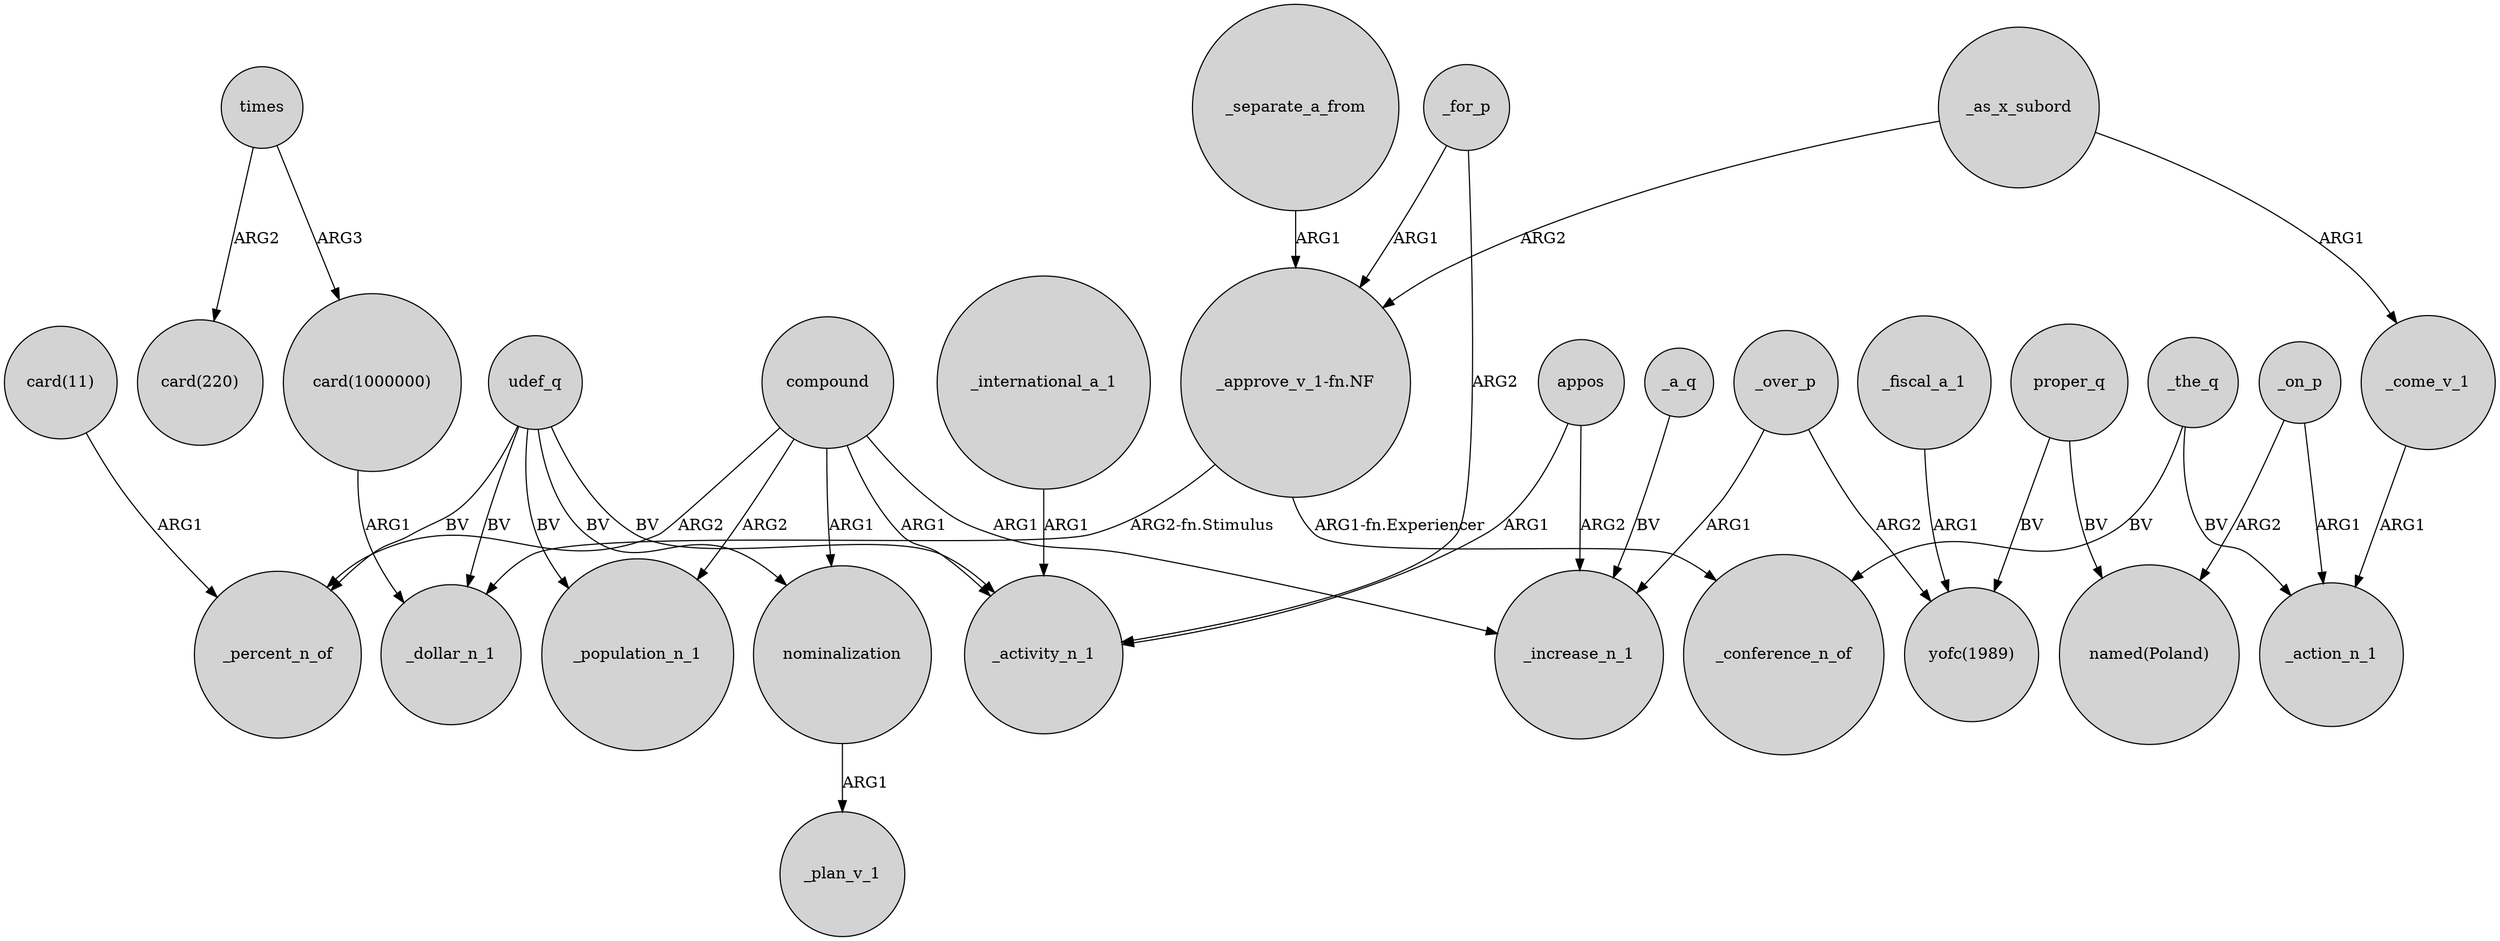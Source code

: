 digraph {
	node [shape=circle style=filled]
	_for_p -> "_approve_v_1-fn.NF" [label=ARG1]
	_for_p -> _activity_n_1 [label=ARG2]
	"card(1000000)" -> _dollar_n_1 [label=ARG1]
	_the_q -> _action_n_1 [label=BV]
	"card(11)" -> _percent_n_of [label=ARG1]
	_a_q -> _increase_n_1 [label=BV]
	udef_q -> _activity_n_1 [label=BV]
	_international_a_1 -> _activity_n_1 [label=ARG1]
	compound -> _population_n_1 [label=ARG2]
	"_approve_v_1-fn.NF" -> _conference_n_of [label="ARG1-fn.Experiencer"]
	"_approve_v_1-fn.NF" -> _dollar_n_1 [label="ARG2-fn.Stimulus"]
	compound -> _percent_n_of [label=ARG2]
	_on_p -> _action_n_1 [label=ARG1]
	proper_q -> "yofc(1989)" [label=BV]
	proper_q -> "named(Poland)" [label=BV]
	_come_v_1 -> _action_n_1 [label=ARG1]
	_over_p -> _increase_n_1 [label=ARG1]
	times -> "card(1000000)" [label=ARG3]
	compound -> _activity_n_1 [label=ARG1]
	times -> "card(220)" [label=ARG2]
	_as_x_subord -> _come_v_1 [label=ARG1]
	_fiscal_a_1 -> "yofc(1989)" [label=ARG1]
	_over_p -> "yofc(1989)" [label=ARG2]
	appos -> _increase_n_1 [label=ARG2]
	udef_q -> nominalization [label=BV]
	_on_p -> "named(Poland)" [label=ARG2]
	_the_q -> _conference_n_of [label=BV]
	nominalization -> _plan_v_1 [label=ARG1]
	compound -> _increase_n_1 [label=ARG1]
	udef_q -> _percent_n_of [label=BV]
	_separate_a_from -> "_approve_v_1-fn.NF" [label=ARG1]
	_as_x_subord -> "_approve_v_1-fn.NF" [label=ARG2]
	compound -> nominalization [label=ARG1]
	appos -> _activity_n_1 [label=ARG1]
	udef_q -> _dollar_n_1 [label=BV]
	udef_q -> _population_n_1 [label=BV]
}
